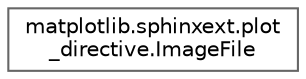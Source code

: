 digraph "Graphical Class Hierarchy"
{
 // LATEX_PDF_SIZE
  bgcolor="transparent";
  edge [fontname=Helvetica,fontsize=10,labelfontname=Helvetica,labelfontsize=10];
  node [fontname=Helvetica,fontsize=10,shape=box,height=0.2,width=0.4];
  rankdir="LR";
  Node0 [id="Node000000",label="matplotlib.sphinxext.plot\l_directive.ImageFile",height=0.2,width=0.4,color="grey40", fillcolor="white", style="filled",URL="$d8/d7b/classmatplotlib_1_1sphinxext_1_1plot__directive_1_1ImageFile.html",tooltip=" "];
}
